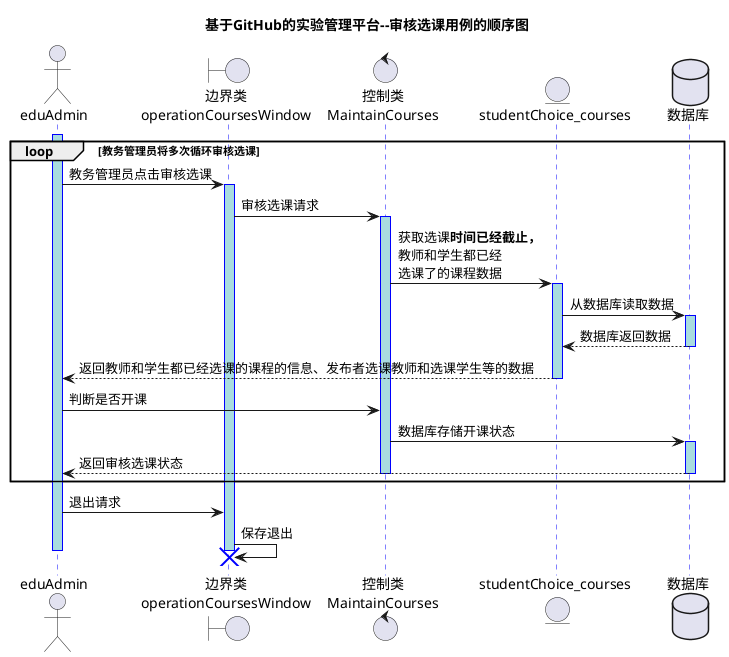 @startuml
title 基于GitHub的实验管理平台--审核选课用例的顺序图
actor eduAdmin as EA
boundary "边界类\noperationCoursesWindow" as OCW
control "控制类\nMaintainCourses" as MC
entity studentChoice_courses as SCC
database 数据库 as SH

loop 教务管理员将多次循环审核选课
activate EA
EA -> OCW: 教务管理员点击审核选课
activate OCW
OCW -> MC: 审核选课请求
activate MC
MC -> SCC: 获取选课<b>时间已经截止，\n教师和学生都已经\n选课了的课程数据
activate SCC
SCC -> SH: 从数据库读取数据
activate SH
SH --> SCC: 数据库返回数据
deactivate SH
SCC --> EA: 返回教师和学生都已经选课的课程的信息、发布者选课教师和选课学生等的数据
deactivate SCC
EA -> MC: 判断是否开课
MC -> SH: 数据库存储开课状态
activate SH
SH --> EA: 返回审核选课状态
deactivate SH
deactivate MC
end
EA -> OCW: 退出请求
deactivate MC
OCW -> OCW: 保存退出
deactivate EA
destroy OCW

skinparam sequence {
	ArrowColor DeepSkyBlue
	ActorBorderColor DeepSkyBlue
	LifeLineBorderColor blue
	LifeLineBackgroundColor #A9DCDF

	ParticipantBorderColor DeepSkyBlue
	ParticipantBackgroundColor DodgerBlue
	ParticipantFontName Impact
	ParticipantFontSize 17
	ParticipantFontColor #A9DCDF

	ActorBackgroundColor aqua
	ActorFontSize 17
	ActorFontName Aapex
}

@enduml